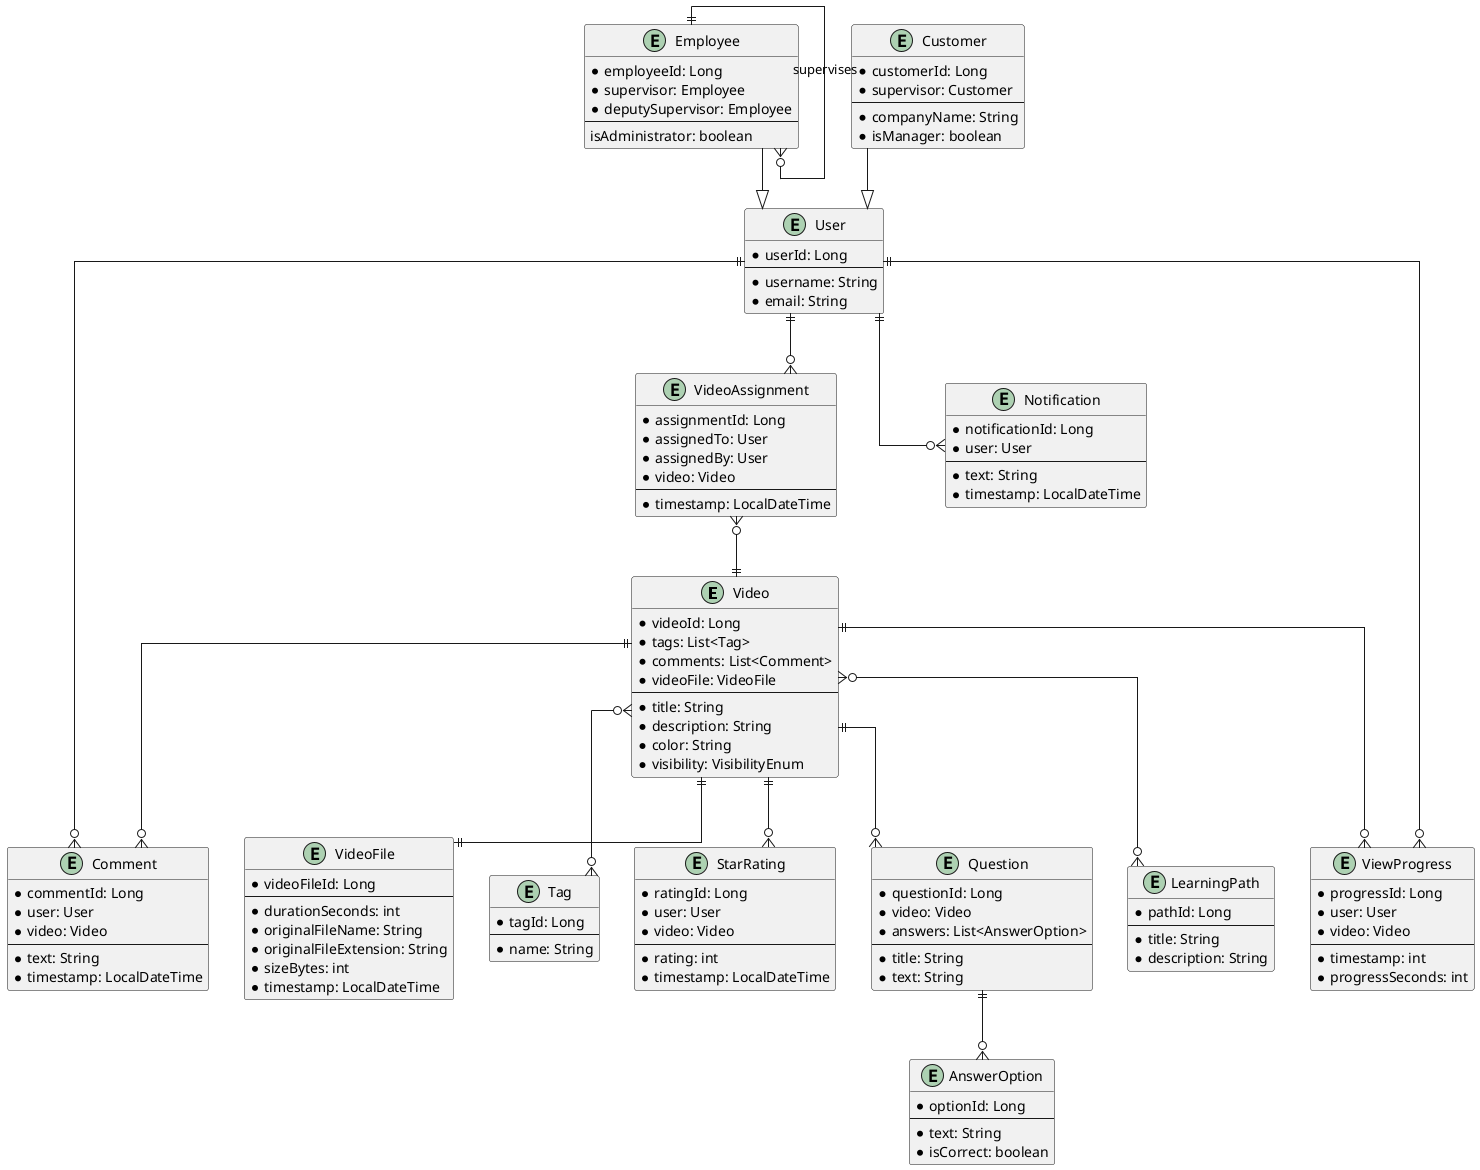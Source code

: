     @startuml
  skinparam linetype ortho

	entity Video {
		* videoId: Long
    * tags: List<Tag>
    * comments: List<Comment>
    * videoFile: VideoFile
		--
		* title: String
    * description: String
    * color: String
    * visibility: VisibilityEnum
	}

	entity VideoFile {
		* videoFileId: Long
		--
		* durationSeconds: int
    * originalFileName: String
    * originalFileExtension: String
    * sizeBytes: int
    * timestamp: LocalDateTime
	}

	entity Tag {
		* tagId: Long
		--
		* name: String
	}

	entity StarRating {
		* ratingId: Long
		* user: User
		* video: Video
		--
		* rating: int
    * timestamp: LocalDateTime
	}

  entity User {
      * userId: Long
      --
      * username: String
      * email: String
  }

	entity Question {
		* questionId: Long
		* video: Video
		* answers: List<AnswerOption>
		--
		* title: String
		* text: String
	}

  entity Employee {
      * employeeId: Long
      * supervisor: Employee
			* deputySupervisor: Employee
      --
			isAdministrator: boolean
  }

  entity Customer {
      * customerId: Long
			* supervisor: Customer
      --
			* companyName: String
			* isManager: boolean
  }

  entity Comment {
      * commentId: Long
      * user: User
      * video: Video
      --
      * text: String
      * timestamp: LocalDateTime
  }

  entity AnswerOption {
      * optionId: Long
      --
      * text: String
      * isCorrect: boolean
  }

  entity LearningPath {
      * pathId: Long
      --
      * title: String
      * description: String
  }

  entity VideoAssignment {
      * assignmentId: Long
      * assignedTo: User
      * assignedBy: User
      * video: Video
      --
      * timestamp: LocalDateTime
  }

  entity ViewProgress {
      * progressId: Long
      * user: User
      * video: Video
      --
      * timestamp: int
      * progressSeconds: int
  }

  entity Notification {
      * notificationId: Long
      * user: User
      --
      * text: String
      * timestamp: LocalDateTime
  }

/'   entity Request {
      * requestId: Long
      * userId: Long
      * videoId: Long
      --
      * text: String
      * timestamp: datetime
  } '/

  User <|-up- Customer
  User <|-up- Employee
  User ||--o{ VideoAssignment
  VideoAssignment }o--|| Video

  Employee ||--o{ Employee : supervises
  User ||--o{ Comment
  Video ||--o{ Comment
  Video ||--o{ Question
  Question ||--o{ AnswerOption
  Video }o--o{ Tag
  User ||--o{ ViewProgress
  Video ||--o{ ViewProgress
  User ||--o{ Notification
/'   User ||--o{ Request
  Video ||--o{ Request '/
  Video ||--o{ StarRating
  Video ||--|| VideoFile

  Video }o--o{ LearningPath

  @enduml
